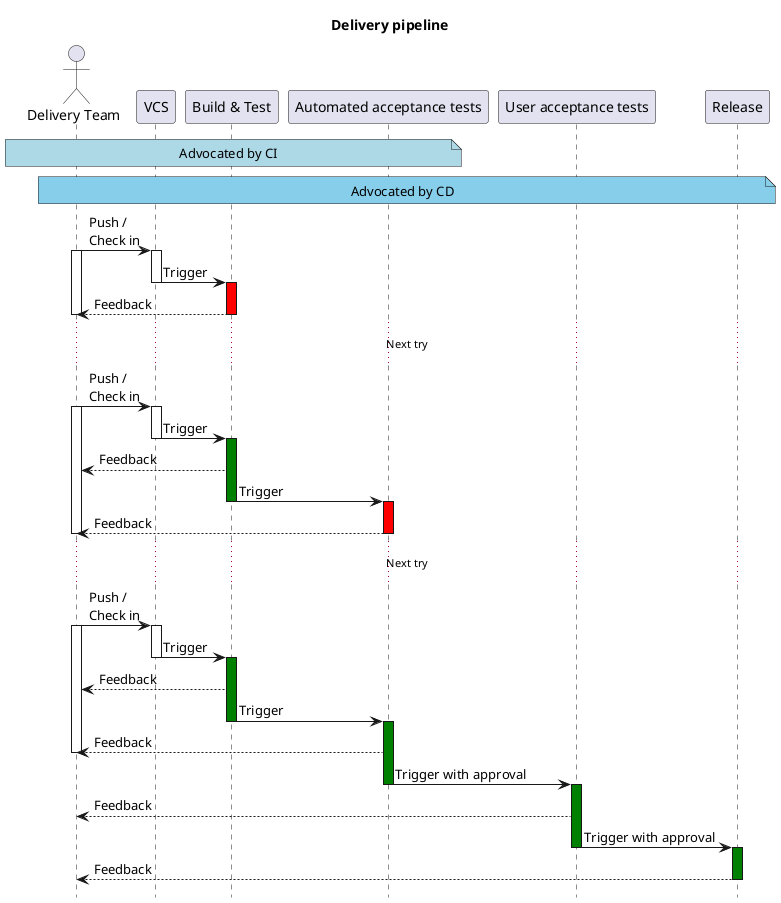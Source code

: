 @startuml

title Delivery pipeline

actor "Delivery Team" as team
participant VCS
participant "Build & Test" as build
participant "Automated acceptance tests" as accTests
participant "User acceptance tests" as userTests
participant Release

note over team, accTests #lightBlue: Advocated by CI
note over team, Release #skyBlue: Advocated by CD

team -> VCS: Push /\nCheck in
activate team
activate VCS
VCS -> build: Trigger
deactivate VCS
activate build #red
build --> team: Feedback
deactivate build
deactivate team

... Next try ...

team -> VCS: Push /\nCheck in
activate team
activate VCS
VCS -> build: Trigger
deactivate VCS
activate build #green
build --> team: Feedback
build -> accTests: Trigger
deactivate build
activate accTests #red
accTests --> team: Feedback
deactivate accTests
deactivate team

... Next try ...

team -> VCS: Push /\nCheck in
activate team
activate VCS
VCS -> build: Trigger
deactivate VCS
activate build #green
build --> team: Feedback
build -> accTests: Trigger
deactivate build
activate accTests #green
accTests --> team: Feedback
deactivate team
accTests -> userTests: Trigger with approval
deactivate accTests
activate userTests #green
userTests --> team: Feedback
userTests -> Release: Trigger with approval
deactivate userTests
activate Release #green
Release --> team: Feedback
deactivate Release

hide footbox

@enduml
